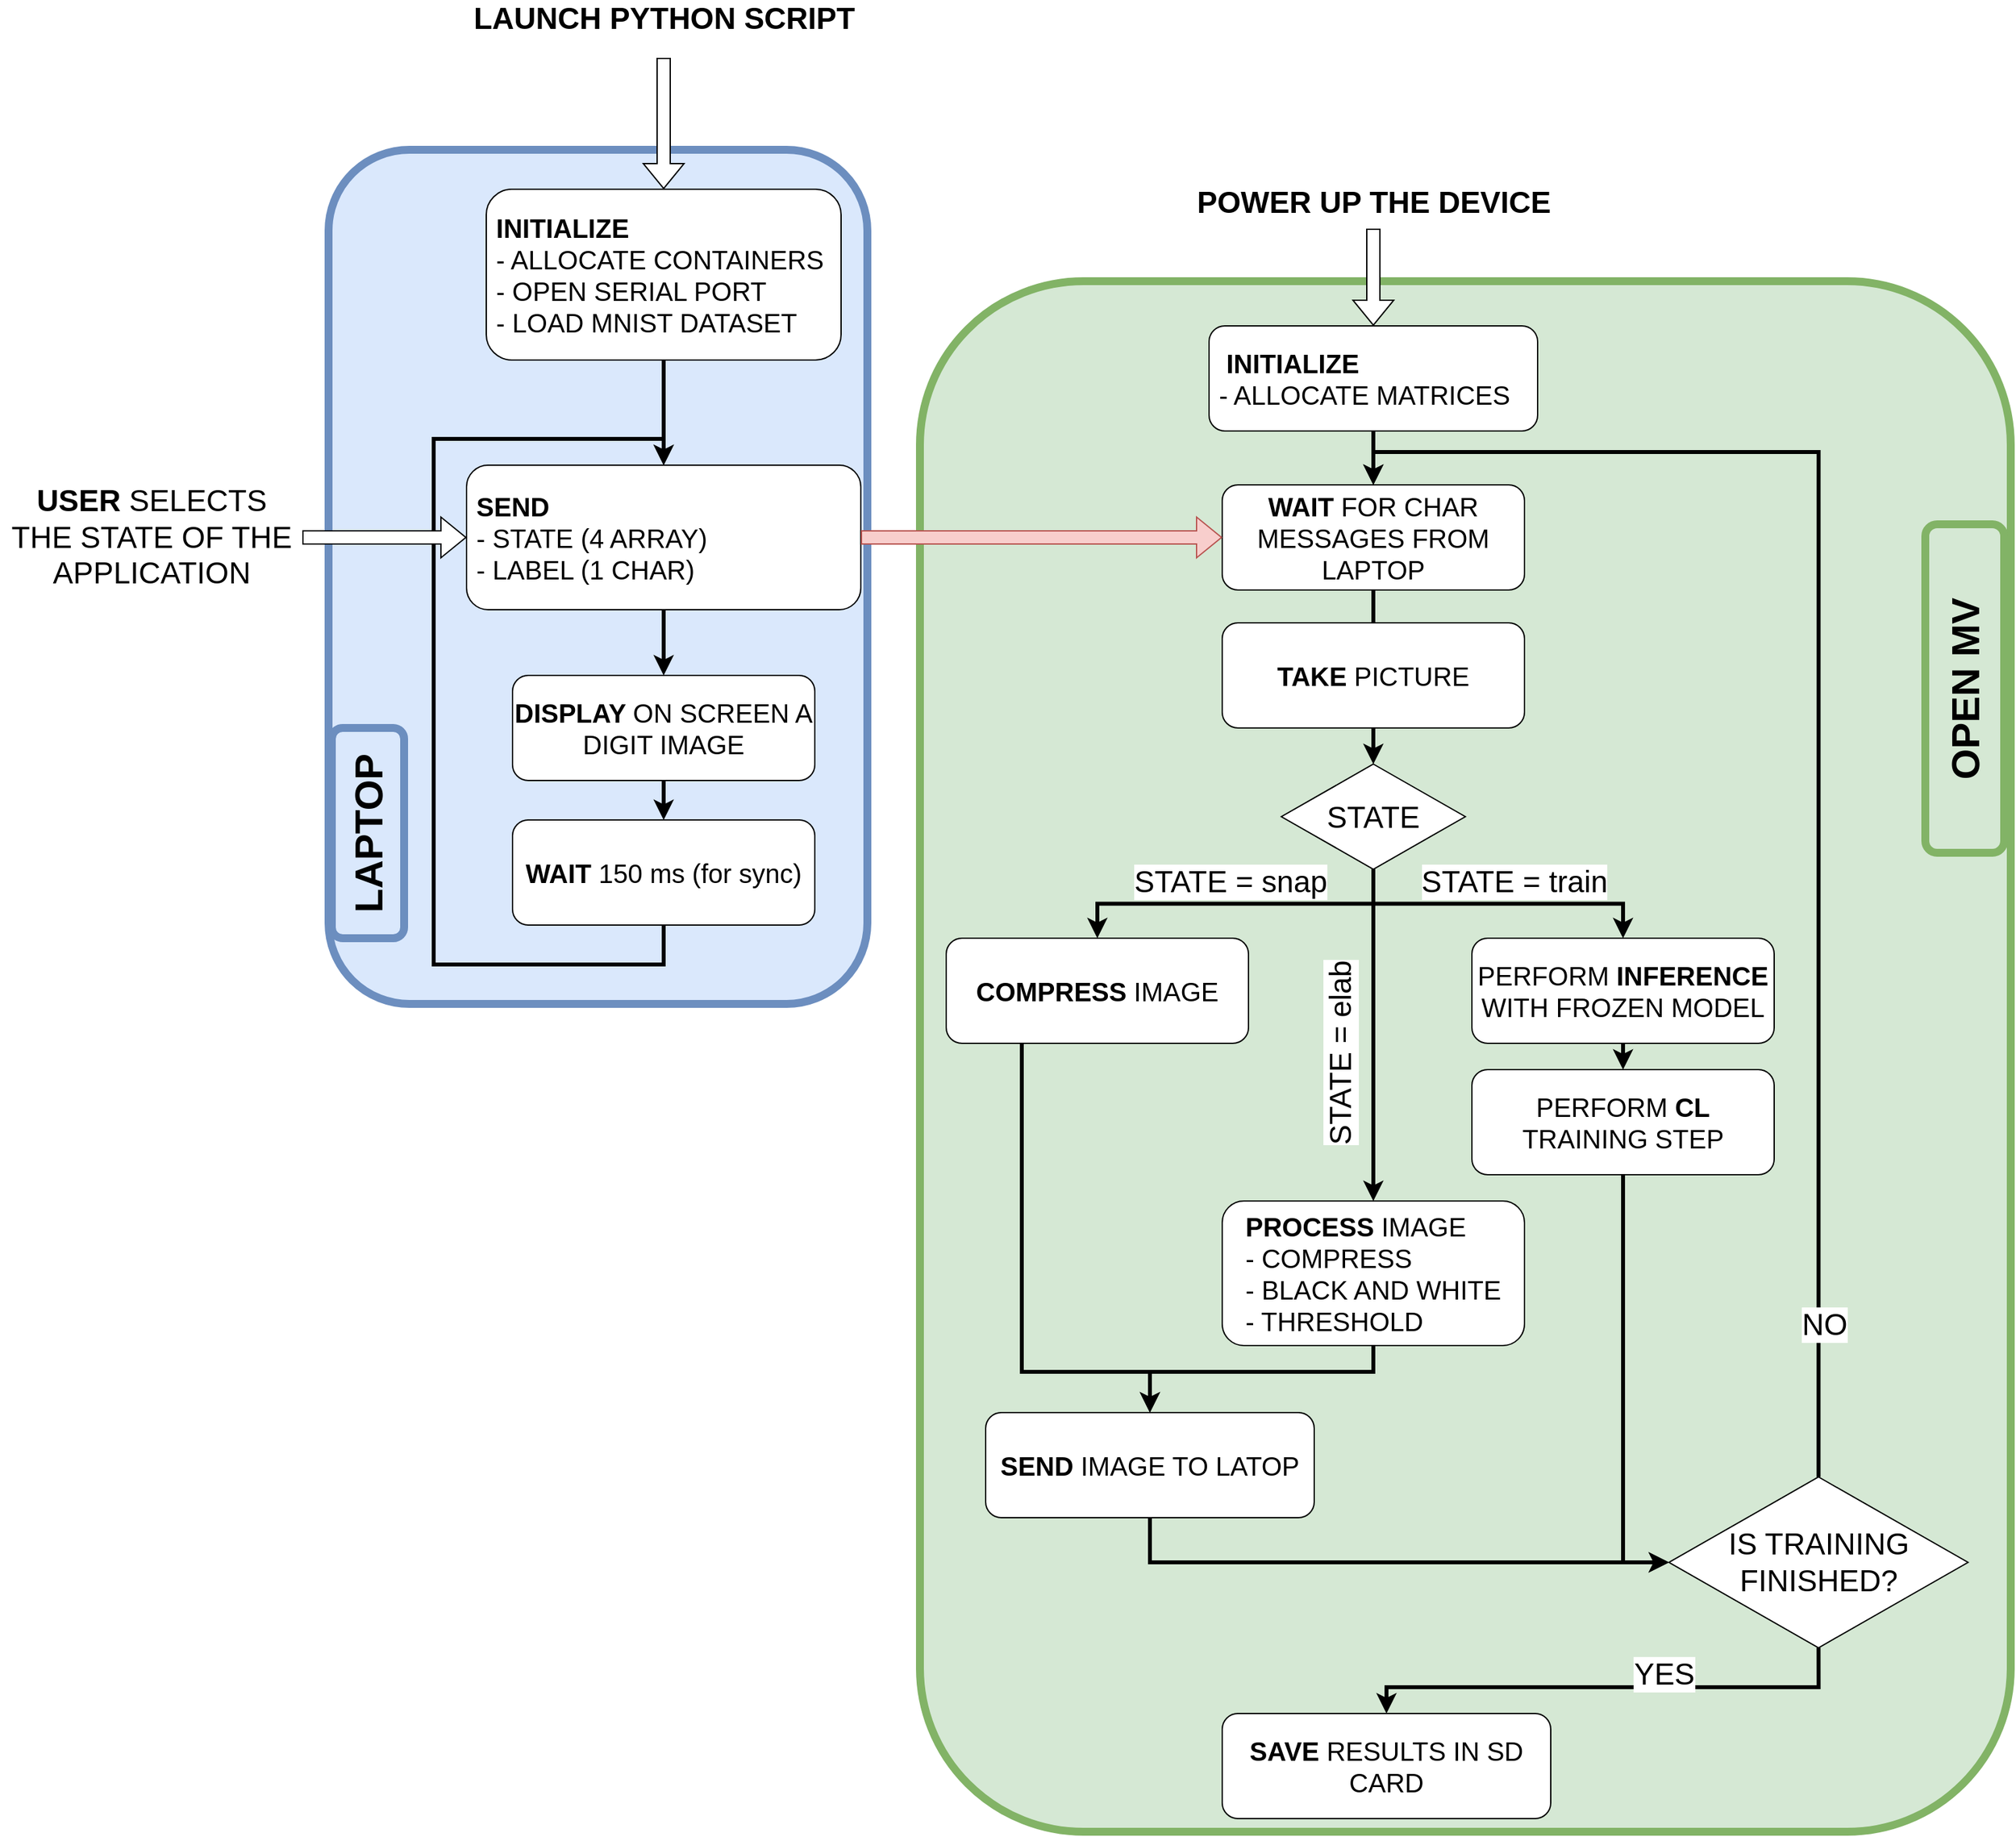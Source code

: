 <mxfile version="16.6.3"><diagram id="-pDA_-JcDbAoSZbiv6Nq" name="Page-1"><mxGraphModel dx="1221" dy="584" grid="1" gridSize="10" guides="1" tooltips="1" connect="1" arrows="1" fold="1" page="1" pageScale="1" pageWidth="1169" pageHeight="827" math="0" shadow="0"><root><mxCell id="0"/><mxCell id="1" parent="0"/><mxCell id="IQI829y5awqMSQ0EJ0UH-1" value="" style="rounded=1;whiteSpace=wrap;html=1;fillColor=#dae8fc;strokeColor=#6c8ebf;strokeWidth=6;" vertex="1" parent="1"><mxGeometry x="580" y="200" width="410" height="650" as="geometry"/></mxCell><mxCell id="IQI829y5awqMSQ0EJ0UH-2" value="" style="rounded=1;whiteSpace=wrap;html=1;fillColor=#d5e8d4;strokeColor=#82b366;strokeWidth=6;" vertex="1" parent="1"><mxGeometry x="1030" y="300" width="830" height="1180" as="geometry"/></mxCell><mxCell id="IQI829y5awqMSQ0EJ0UH-49" style="edgeStyle=orthogonalEdgeStyle;rounded=0;orthogonalLoop=1;jettySize=auto;html=1;exitX=0.5;exitY=1;exitDx=0;exitDy=0;entryX=0.5;entryY=0;entryDx=0;entryDy=0;fontSize=23;strokeWidth=3;fillColor=default;" edge="1" parent="1" source="IQI829y5awqMSQ0EJ0UH-3" target="IQI829y5awqMSQ0EJ0UH-8"><mxGeometry relative="1" as="geometry"/></mxCell><mxCell id="IQI829y5awqMSQ0EJ0UH-3" value="&lt;font style=&quot;font-size: 20px&quot;&gt;&lt;b&gt;&amp;nbsp;INITIALIZE&lt;/b&gt;&lt;br&gt;&amp;nbsp;- ALLOCATE CONTAINERS&lt;br&gt;&amp;nbsp;- OPEN SERIAL PORT&lt;br&gt;&amp;nbsp;- LOAD MNIST DATASET&lt;br&gt;&lt;/font&gt;" style="rounded=1;whiteSpace=wrap;html=1;align=left;" vertex="1" parent="1"><mxGeometry x="700" y="230" width="270" height="130" as="geometry"/></mxCell><mxCell id="IQI829y5awqMSQ0EJ0UH-78" style="edgeStyle=orthogonalEdgeStyle;rounded=0;orthogonalLoop=1;jettySize=auto;html=1;exitX=0.5;exitY=1;exitDx=0;exitDy=0;entryX=0.5;entryY=0;entryDx=0;entryDy=0;fontSize=23;strokeWidth=3;fillColor=default;" edge="1" parent="1" source="IQI829y5awqMSQ0EJ0UH-4" target="IQI829y5awqMSQ0EJ0UH-17"><mxGeometry relative="1" as="geometry"/></mxCell><mxCell id="IQI829y5awqMSQ0EJ0UH-4" value="&lt;font style=&quot;font-size: 20px&quot;&gt;&lt;span style=&quot;font-weight: bold&quot;&gt;&amp;nbsp; &lt;font style=&quot;font-size: 20px&quot;&gt;INITIALIZE&lt;/font&gt;&lt;/span&gt;&lt;font style=&quot;font-size: 20px&quot;&gt;&lt;br&gt;&lt;b&gt;&amp;nbsp;&lt;/b&gt;- ALLOCATE MATRICES&lt;/font&gt;&lt;/font&gt;" style="rounded=1;whiteSpace=wrap;html=1;align=left;" vertex="1" parent="1"><mxGeometry x="1250" y="334" width="250" height="80" as="geometry"/></mxCell><mxCell id="IQI829y5awqMSQ0EJ0UH-5" value="" style="shape=flexArrow;endArrow=classic;html=1;rounded=0;entryX=0.5;entryY=0;entryDx=0;entryDy=0;fillColor=default;" edge="1" parent="1" target="IQI829y5awqMSQ0EJ0UH-3"><mxGeometry width="50" height="50" relative="1" as="geometry"><mxPoint x="835" y="130" as="sourcePoint"/><mxPoint x="1110" y="280" as="targetPoint"/></mxGeometry></mxCell><mxCell id="IQI829y5awqMSQ0EJ0UH-6" value="&lt;b&gt;&lt;font style=&quot;font-size: 23px&quot;&gt;LAUNCH PYTHON SCRIPT&lt;/font&gt;&lt;/b&gt;" style="text;html=1;align=center;verticalAlign=middle;resizable=0;points=[];autosize=1;strokeColor=none;fillColor=none;" vertex="1" parent="1"><mxGeometry x="680" y="90" width="310" height="20" as="geometry"/></mxCell><mxCell id="IQI829y5awqMSQ0EJ0UH-41" style="edgeStyle=orthogonalEdgeStyle;rounded=0;orthogonalLoop=1;jettySize=auto;html=1;exitX=0.5;exitY=1;exitDx=0;exitDy=0;entryX=0.5;entryY=0;entryDx=0;entryDy=0;fontSize=17;strokeWidth=3;fillColor=default;" edge="1" parent="1" source="IQI829y5awqMSQ0EJ0UH-8" target="IQI829y5awqMSQ0EJ0UH-10"><mxGeometry relative="1" as="geometry"/></mxCell><mxCell id="IQI829y5awqMSQ0EJ0UH-8" value="&lt;font style=&quot;font-size: 20px&quot;&gt;&lt;b&gt;&amp;nbsp;SEND &lt;br&gt;&lt;/b&gt;&amp;nbsp;- STATE (4 ARRAY)&lt;br&gt;&amp;nbsp;- LABEL (1 CHAR)&lt;/font&gt;" style="rounded=1;whiteSpace=wrap;html=1;align=left;" vertex="1" parent="1"><mxGeometry x="685" y="440" width="300" height="110" as="geometry"/></mxCell><mxCell id="IQI829y5awqMSQ0EJ0UH-93" style="edgeStyle=orthogonalEdgeStyle;rounded=0;orthogonalLoop=1;jettySize=auto;html=1;exitX=0.5;exitY=1;exitDx=0;exitDy=0;entryX=0.5;entryY=0;entryDx=0;entryDy=0;fontSize=23;strokeWidth=3;fillColor=default;" edge="1" parent="1" source="IQI829y5awqMSQ0EJ0UH-10" target="IQI829y5awqMSQ0EJ0UH-91"><mxGeometry relative="1" as="geometry"/></mxCell><mxCell id="IQI829y5awqMSQ0EJ0UH-10" value="&lt;span style=&quot;font-size: 20px&quot;&gt;&lt;b&gt;DISPLAY &lt;/b&gt;ON SCREEN A DIGIT IMAGE&lt;/span&gt;" style="rounded=1;whiteSpace=wrap;html=1;" vertex="1" parent="1"><mxGeometry x="720" y="600" width="230" height="80" as="geometry"/></mxCell><mxCell id="IQI829y5awqMSQ0EJ0UH-13" value="&lt;font size=&quot;1&quot;&gt;&lt;b style=&quot;font-size: 23px&quot;&gt;POWER UP THE DEVICE&lt;/b&gt;&lt;/font&gt;" style="text;html=1;align=center;verticalAlign=middle;resizable=0;points=[];autosize=1;strokeColor=none;fillColor=none;" vertex="1" parent="1"><mxGeometry x="1230" y="230" width="290" height="20" as="geometry"/></mxCell><mxCell id="IQI829y5awqMSQ0EJ0UH-14" value="" style="shape=flexArrow;endArrow=classic;html=1;rounded=0;entryX=0.5;entryY=0;entryDx=0;entryDy=0;fillColor=default;" edge="1" parent="1" target="IQI829y5awqMSQ0EJ0UH-4"><mxGeometry width="50" height="50" relative="1" as="geometry"><mxPoint x="1375" y="260" as="sourcePoint"/><mxPoint x="1374.63" y="230" as="targetPoint"/></mxGeometry></mxCell><mxCell id="IQI829y5awqMSQ0EJ0UH-17" value="&lt;font style=&quot;font-size: 20px&quot;&gt;&lt;b&gt;WAIT &lt;/b&gt;FOR CHAR MESSAGES FROM LAPTOP&lt;/font&gt;" style="rounded=1;whiteSpace=wrap;html=1;" vertex="1" parent="1"><mxGeometry x="1260" y="455" width="230" height="80" as="geometry"/></mxCell><mxCell id="IQI829y5awqMSQ0EJ0UH-33" style="edgeStyle=orthogonalEdgeStyle;rounded=0;orthogonalLoop=1;jettySize=auto;html=1;exitX=0.5;exitY=1;exitDx=0;exitDy=0;entryX=0.5;entryY=0;entryDx=0;entryDy=0;fontSize=17;strokeWidth=3;fillColor=default;" edge="1" parent="1" source="IQI829y5awqMSQ0EJ0UH-18" target="IQI829y5awqMSQ0EJ0UH-19"><mxGeometry relative="1" as="geometry"/></mxCell><mxCell id="IQI829y5awqMSQ0EJ0UH-18" value="&lt;font style=&quot;font-size: 20px&quot;&gt;PERFORM &lt;b&gt;INFERENCE &lt;/b&gt;WITH FROZEN MODEL&lt;/font&gt;" style="rounded=1;whiteSpace=wrap;html=1;" vertex="1" parent="1"><mxGeometry x="1450" y="800" width="230" height="80" as="geometry"/></mxCell><mxCell id="IQI829y5awqMSQ0EJ0UH-82" style="edgeStyle=orthogonalEdgeStyle;rounded=0;orthogonalLoop=1;jettySize=auto;html=1;exitX=0.5;exitY=1;exitDx=0;exitDy=0;entryX=0;entryY=0.5;entryDx=0;entryDy=0;fontSize=23;strokeWidth=3;fillColor=default;" edge="1" parent="1" source="IQI829y5awqMSQ0EJ0UH-19" target="IQI829y5awqMSQ0EJ0UH-79"><mxGeometry relative="1" as="geometry"/></mxCell><mxCell id="IQI829y5awqMSQ0EJ0UH-19" value="&lt;font style=&quot;font-size: 20px&quot;&gt;PERFORM &lt;b&gt;CL&lt;/b&gt;&lt;br&gt;TRAINING STEP&lt;/font&gt;" style="rounded=1;whiteSpace=wrap;html=1;" vertex="1" parent="1"><mxGeometry x="1450" y="900" width="230" height="80" as="geometry"/></mxCell><mxCell id="IQI829y5awqMSQ0EJ0UH-23" value="&lt;b&gt;&lt;font style=&quot;font-size: 30px&quot;&gt;LAPTOP&lt;/font&gt;&lt;/b&gt;" style="rounded=1;whiteSpace=wrap;html=1;fillColor=#dae8fc;strokeColor=#6c8ebf;rotation=-90;strokeWidth=6;" vertex="1" parent="1"><mxGeometry x="530" y="692.5" width="160" height="55" as="geometry"/></mxCell><mxCell id="IQI829y5awqMSQ0EJ0UH-24" value="&lt;b&gt;&lt;font style=&quot;font-size: 30px&quot;&gt;OPEN MV&lt;/font&gt;&lt;/b&gt;" style="rounded=1;whiteSpace=wrap;html=1;fillColor=#d5e8d4;strokeColor=#82b366;strokeWidth=6;rotation=-90;" vertex="1" parent="1"><mxGeometry x="1700" y="580" width="250" height="60" as="geometry"/></mxCell><mxCell id="IQI829y5awqMSQ0EJ0UH-26" value="" style="shape=flexArrow;endArrow=classic;html=1;rounded=0;fontSize=17;fillColor=#f8cecc;exitX=1;exitY=0.5;exitDx=0;exitDy=0;entryX=0;entryY=0.5;entryDx=0;entryDy=0;strokeColor=#b85450;" edge="1" parent="1" source="IQI829y5awqMSQ0EJ0UH-8" target="IQI829y5awqMSQ0EJ0UH-17"><mxGeometry width="50" height="50" relative="1" as="geometry"><mxPoint x="850" y="660" as="sourcePoint"/><mxPoint x="900" y="610" as="targetPoint"/></mxGeometry></mxCell><mxCell id="IQI829y5awqMSQ0EJ0UH-47" value="&lt;b&gt;USER &lt;/b&gt;SELECTS &lt;br&gt;THE STATE OF THE &lt;br&gt;APPLICATION" style="text;html=1;align=center;verticalAlign=middle;resizable=0;points=[];autosize=1;strokeColor=none;fillColor=none;fontSize=23;" vertex="1" parent="1"><mxGeometry x="330" y="450" width="230" height="90" as="geometry"/></mxCell><mxCell id="IQI829y5awqMSQ0EJ0UH-54" style="edgeStyle=orthogonalEdgeStyle;rounded=0;orthogonalLoop=1;jettySize=auto;html=1;exitX=0.5;exitY=1;exitDx=0;exitDy=0;entryX=0.5;entryY=0;entryDx=0;entryDy=0;fontSize=23;strokeWidth=3;fillColor=default;" edge="1" parent="1" source="IQI829y5awqMSQ0EJ0UH-50" target="IQI829y5awqMSQ0EJ0UH-53"><mxGeometry relative="1" as="geometry"/></mxCell><mxCell id="IQI829y5awqMSQ0EJ0UH-50" value="&lt;span style=&quot;font-size: 20px&quot;&gt;&lt;b&gt;TAKE &lt;/b&gt;PICTURE&lt;/span&gt;" style="rounded=1;whiteSpace=wrap;html=1;" vertex="1" parent="1"><mxGeometry x="1260" y="560" width="230" height="80" as="geometry"/></mxCell><mxCell id="IQI829y5awqMSQ0EJ0UH-51" value="" style="edgeStyle=orthogonalEdgeStyle;rounded=0;orthogonalLoop=1;jettySize=auto;html=1;exitX=0.5;exitY=1;exitDx=0;exitDy=0;entryX=0.5;entryY=0;entryDx=0;entryDy=0;fontSize=17;strokeWidth=3;fillColor=default;endArrow=none;" edge="1" parent="1" source="IQI829y5awqMSQ0EJ0UH-17" target="IQI829y5awqMSQ0EJ0UH-50"><mxGeometry relative="1" as="geometry"><mxPoint x="1185" y="535" as="sourcePoint"/><mxPoint x="1185" y="657.5" as="targetPoint"/></mxGeometry></mxCell><mxCell id="IQI829y5awqMSQ0EJ0UH-61" style="edgeStyle=orthogonalEdgeStyle;rounded=0;orthogonalLoop=1;jettySize=auto;html=1;exitX=0.5;exitY=1;exitDx=0;exitDy=0;entryX=0.5;entryY=0;entryDx=0;entryDy=0;fontSize=23;strokeWidth=3;fillColor=default;" edge="1" parent="1" source="IQI829y5awqMSQ0EJ0UH-53" target="IQI829y5awqMSQ0EJ0UH-18"><mxGeometry relative="1" as="geometry"/></mxCell><mxCell id="IQI829y5awqMSQ0EJ0UH-63" value="STATE = train" style="edgeLabel;html=1;align=center;verticalAlign=middle;resizable=0;points=[];fontSize=23;" vertex="1" connectable="0" parent="IQI829y5awqMSQ0EJ0UH-61"><mxGeometry x="0.105" y="6" relative="1" as="geometry"><mxPoint x="-1" y="-11" as="offset"/></mxGeometry></mxCell><mxCell id="IQI829y5awqMSQ0EJ0UH-62" style="edgeStyle=orthogonalEdgeStyle;rounded=0;orthogonalLoop=1;jettySize=auto;html=1;exitX=0.5;exitY=1;exitDx=0;exitDy=0;entryX=0.5;entryY=0;entryDx=0;entryDy=0;fontSize=23;strokeWidth=3;fillColor=default;" edge="1" parent="1" source="IQI829y5awqMSQ0EJ0UH-53" target="IQI829y5awqMSQ0EJ0UH-55"><mxGeometry relative="1" as="geometry"/></mxCell><mxCell id="IQI829y5awqMSQ0EJ0UH-64" value="STATE = snap" style="edgeLabel;html=1;align=center;verticalAlign=middle;resizable=0;points=[];fontSize=23;" vertex="1" connectable="0" parent="IQI829y5awqMSQ0EJ0UH-62"><mxGeometry x="-0.241" y="-3" relative="1" as="geometry"><mxPoint x="-36" y="-14" as="offset"/></mxGeometry></mxCell><mxCell id="IQI829y5awqMSQ0EJ0UH-74" style="edgeStyle=orthogonalEdgeStyle;rounded=0;orthogonalLoop=1;jettySize=auto;html=1;exitX=0.5;exitY=1;exitDx=0;exitDy=0;entryX=0.5;entryY=0;entryDx=0;entryDy=0;fontSize=23;strokeWidth=3;fillColor=default;" edge="1" parent="1" source="IQI829y5awqMSQ0EJ0UH-53" target="IQI829y5awqMSQ0EJ0UH-58"><mxGeometry relative="1" as="geometry"/></mxCell><mxCell id="IQI829y5awqMSQ0EJ0UH-75" value="STATE = elab" style="edgeLabel;html=1;align=center;verticalAlign=middle;resizable=0;points=[];fontSize=23;rotation=-90;" vertex="1" connectable="0" parent="IQI829y5awqMSQ0EJ0UH-74"><mxGeometry x="-0.265" y="1" relative="1" as="geometry"><mxPoint x="-26" y="47" as="offset"/></mxGeometry></mxCell><mxCell id="IQI829y5awqMSQ0EJ0UH-53" value="STATE" style="rhombus;whiteSpace=wrap;html=1;fontSize=23;strokeWidth=1;" vertex="1" parent="1"><mxGeometry x="1305" y="667.5" width="140" height="80" as="geometry"/></mxCell><mxCell id="IQI829y5awqMSQ0EJ0UH-76" style="edgeStyle=orthogonalEdgeStyle;rounded=0;orthogonalLoop=1;jettySize=auto;html=1;exitX=0.25;exitY=1;exitDx=0;exitDy=0;entryX=0.5;entryY=0;entryDx=0;entryDy=0;fontSize=23;strokeWidth=3;fillColor=default;" edge="1" parent="1" source="IQI829y5awqMSQ0EJ0UH-55" target="IQI829y5awqMSQ0EJ0UH-59"><mxGeometry relative="1" as="geometry"><Array as="points"><mxPoint x="1107" y="1130"/><mxPoint x="1205" y="1130"/></Array></mxGeometry></mxCell><mxCell id="IQI829y5awqMSQ0EJ0UH-55" value="&lt;span style=&quot;font-size: 20px&quot;&gt;&lt;b&gt;COMPRESS &lt;/b&gt;IMAGE&lt;/span&gt;" style="rounded=1;whiteSpace=wrap;html=1;" vertex="1" parent="1"><mxGeometry x="1050" y="800" width="230" height="80" as="geometry"/></mxCell><mxCell id="IQI829y5awqMSQ0EJ0UH-67" style="edgeStyle=orthogonalEdgeStyle;rounded=0;orthogonalLoop=1;jettySize=auto;html=1;exitX=0.5;exitY=1;exitDx=0;exitDy=0;entryX=0.5;entryY=0;entryDx=0;entryDy=0;fontSize=23;strokeWidth=3;fillColor=default;" edge="1" parent="1" source="IQI829y5awqMSQ0EJ0UH-58" target="IQI829y5awqMSQ0EJ0UH-59"><mxGeometry relative="1" as="geometry"><Array as="points"><mxPoint x="1375" y="1130"/><mxPoint x="1205" y="1130"/></Array></mxGeometry></mxCell><mxCell id="IQI829y5awqMSQ0EJ0UH-58" value="&lt;div style=&quot;text-align: left&quot;&gt;&lt;span style=&quot;font-size: 20px&quot;&gt;&lt;b&gt;PROCESS&lt;/b&gt; IMAGE&lt;/span&gt;&lt;/div&gt;&lt;span style=&quot;font-size: 20px&quot;&gt;&lt;div style=&quot;text-align: left&quot;&gt;&lt;span&gt;- COMPRESS&lt;/span&gt;&lt;/div&gt;&lt;div style=&quot;text-align: left&quot;&gt;&lt;span&gt;- BLACK AND WHITE&lt;/span&gt;&lt;/div&gt;&lt;div style=&quot;text-align: left&quot;&gt;&lt;span&gt;- THRESHOLD&lt;/span&gt;&lt;/div&gt;&lt;/span&gt;" style="rounded=1;whiteSpace=wrap;html=1;" vertex="1" parent="1"><mxGeometry x="1260" y="1000" width="230" height="110" as="geometry"/></mxCell><mxCell id="IQI829y5awqMSQ0EJ0UH-81" style="edgeStyle=orthogonalEdgeStyle;rounded=0;orthogonalLoop=1;jettySize=auto;html=1;exitX=0.5;exitY=1;exitDx=0;exitDy=0;entryX=0;entryY=0.5;entryDx=0;entryDy=0;fontSize=23;strokeWidth=3;fillColor=default;" edge="1" parent="1" source="IQI829y5awqMSQ0EJ0UH-59" target="IQI829y5awqMSQ0EJ0UH-79"><mxGeometry relative="1" as="geometry"/></mxCell><mxCell id="IQI829y5awqMSQ0EJ0UH-59" value="&lt;span style=&quot;font-size: 20px&quot;&gt;&lt;b&gt;SEND &lt;/b&gt;IMAGE TO LATOP&lt;/span&gt;" style="rounded=1;whiteSpace=wrap;html=1;" vertex="1" parent="1"><mxGeometry x="1080" y="1161" width="250" height="80" as="geometry"/></mxCell><mxCell id="IQI829y5awqMSQ0EJ0UH-86" style="edgeStyle=orthogonalEdgeStyle;rounded=0;orthogonalLoop=1;jettySize=auto;html=1;exitX=0.5;exitY=0;exitDx=0;exitDy=0;entryX=0.5;entryY=0;entryDx=0;entryDy=0;fontSize=23;strokeWidth=3;fillColor=default;" edge="1" parent="1" source="IQI829y5awqMSQ0EJ0UH-79" target="IQI829y5awqMSQ0EJ0UH-17"><mxGeometry relative="1" as="geometry"><Array as="points"><mxPoint x="1714" y="430"/><mxPoint x="1375" y="430"/></Array></mxGeometry></mxCell><mxCell id="IQI829y5awqMSQ0EJ0UH-87" value="NO" style="edgeLabel;html=1;align=center;verticalAlign=middle;resizable=0;points=[];fontSize=23;" vertex="1" connectable="0" parent="IQI829y5awqMSQ0EJ0UH-86"><mxGeometry x="-0.795" y="-4" relative="1" as="geometry"><mxPoint y="1" as="offset"/></mxGeometry></mxCell><mxCell id="IQI829y5awqMSQ0EJ0UH-89" style="edgeStyle=orthogonalEdgeStyle;rounded=0;orthogonalLoop=1;jettySize=auto;html=1;exitX=0.5;exitY=1;exitDx=0;exitDy=0;entryX=0.5;entryY=0;entryDx=0;entryDy=0;fontSize=23;strokeWidth=3;fillColor=default;" edge="1" parent="1" source="IQI829y5awqMSQ0EJ0UH-79" target="IQI829y5awqMSQ0EJ0UH-88"><mxGeometry relative="1" as="geometry"><Array as="points"><mxPoint x="1714" y="1370"/><mxPoint x="1385" y="1370"/></Array></mxGeometry></mxCell><mxCell id="IQI829y5awqMSQ0EJ0UH-90" value="YES" style="edgeLabel;html=1;align=center;verticalAlign=middle;resizable=0;points=[];fontSize=23;" vertex="1" connectable="0" parent="IQI829y5awqMSQ0EJ0UH-89"><mxGeometry x="-0.749" y="-2" relative="1" as="geometry"><mxPoint x="-101" y="-8" as="offset"/></mxGeometry></mxCell><mxCell id="IQI829y5awqMSQ0EJ0UH-79" value="IS TRAINING FINISHED?" style="rhombus;whiteSpace=wrap;html=1;fontSize=23;strokeWidth=1;" vertex="1" parent="1"><mxGeometry x="1600" y="1210" width="227.5" height="130" as="geometry"/></mxCell><mxCell id="IQI829y5awqMSQ0EJ0UH-88" value="&lt;span style=&quot;font-size: 20px&quot;&gt;&lt;b&gt;SAVE &lt;/b&gt;RESULTS IN SD CARD&lt;/span&gt;" style="rounded=1;whiteSpace=wrap;html=1;" vertex="1" parent="1"><mxGeometry x="1260" y="1390" width="250" height="80" as="geometry"/></mxCell><mxCell id="IQI829y5awqMSQ0EJ0UH-92" style="edgeStyle=orthogonalEdgeStyle;rounded=0;orthogonalLoop=1;jettySize=auto;html=1;exitX=0.5;exitY=1;exitDx=0;exitDy=0;entryX=0.5;entryY=0;entryDx=0;entryDy=0;fontSize=23;strokeWidth=3;fillColor=default;" edge="1" parent="1" source="IQI829y5awqMSQ0EJ0UH-91" target="IQI829y5awqMSQ0EJ0UH-8"><mxGeometry relative="1" as="geometry"><Array as="points"><mxPoint x="835" y="820"/><mxPoint x="660" y="820"/><mxPoint x="660" y="420"/><mxPoint x="835" y="420"/></Array></mxGeometry></mxCell><mxCell id="IQI829y5awqMSQ0EJ0UH-91" value="&lt;span style=&quot;font-size: 20px&quot;&gt;&lt;b&gt;WAIT &lt;/b&gt;150 ms (for sync)&lt;/span&gt;" style="rounded=1;whiteSpace=wrap;html=1;" vertex="1" parent="1"><mxGeometry x="720" y="710" width="230" height="80" as="geometry"/></mxCell><mxCell id="IQI829y5awqMSQ0EJ0UH-94" value="" style="shape=flexArrow;endArrow=classic;html=1;rounded=0;entryX=0;entryY=0.5;entryDx=0;entryDy=0;fillColor=default;exitX=1;exitY=0.5;exitDx=0;exitDy=0;exitPerimeter=0;" edge="1" parent="1" source="IQI829y5awqMSQ0EJ0UH-47"><mxGeometry width="50" height="50" relative="1" as="geometry"><mxPoint x="570" y="495" as="sourcePoint"/><mxPoint x="685" y="495" as="targetPoint"/></mxGeometry></mxCell></root></mxGraphModel></diagram></mxfile>